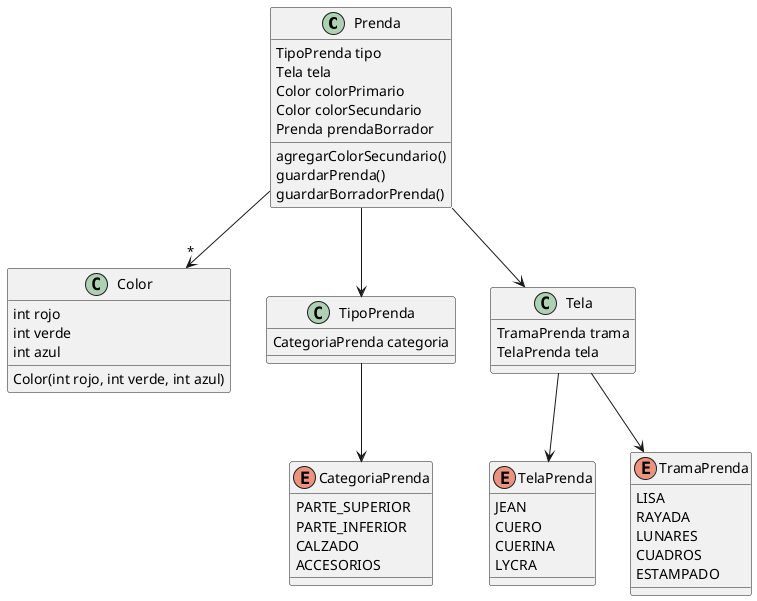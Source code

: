 @startuml

class Prenda{

    TipoPrenda tipo
    Tela tela
    Color colorPrimario
    Color colorSecundario
    Prenda prendaBorrador

    agregarColorSecundario()
    guardarPrenda()
    guardarBorradorPrenda()
}

enum CategoriaPrenda{
    PARTE_SUPERIOR
    PARTE_INFERIOR
    CALZADO
    ACCESORIOS
}
enum TelaPrenda{
    JEAN
    CUERO
    CUERINA
    LYCRA
}

enum TramaPrenda {
    LISA
    RAYADA
    LUNARES
    CUADROS
    ESTAMPADO
}

class Color {

    int rojo
    int verde
    int azul

    Color(int rojo, int verde, int azul)


}
class TipoPrenda {

    CategoriaPrenda categoria

}

class Tela {
    TramaPrenda trama
    TelaPrenda tela



}

Prenda --> TipoPrenda
TipoPrenda --> CategoriaPrenda
Prenda --> "*" Color
Prenda --> Tela
Tela --> TelaPrenda
Tela --> TramaPrenda

@enduml